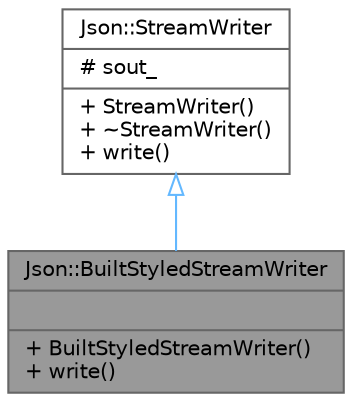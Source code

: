 digraph "Json::BuiltStyledStreamWriter"
{
 // LATEX_PDF_SIZE
  bgcolor="transparent";
  edge [fontname=Helvetica,fontsize=10,labelfontname=Helvetica,labelfontsize=10];
  node [fontname=Helvetica,fontsize=10,shape=box,height=0.2,width=0.4];
  Node1 [shape=record,label="{Json::BuiltStyledStreamWriter\n||+ BuiltStyledStreamWriter()\l+ write()\l}",height=0.2,width=0.4,color="gray40", fillcolor="grey60", style="filled", fontcolor="black",tooltip=" "];
  Node2 -> Node1 [dir="back",color="steelblue1",style="solid",arrowtail="onormal"];
  Node2 [shape=record,label="{Json::StreamWriter\n|# sout_\l|+ StreamWriter()\l+ ~StreamWriter()\l+ write()\l}",height=0.2,width=0.4,color="gray40", fillcolor="white", style="filled",URL="$class_json_1_1_stream_writer.html",tooltip="Usage:"];
}
